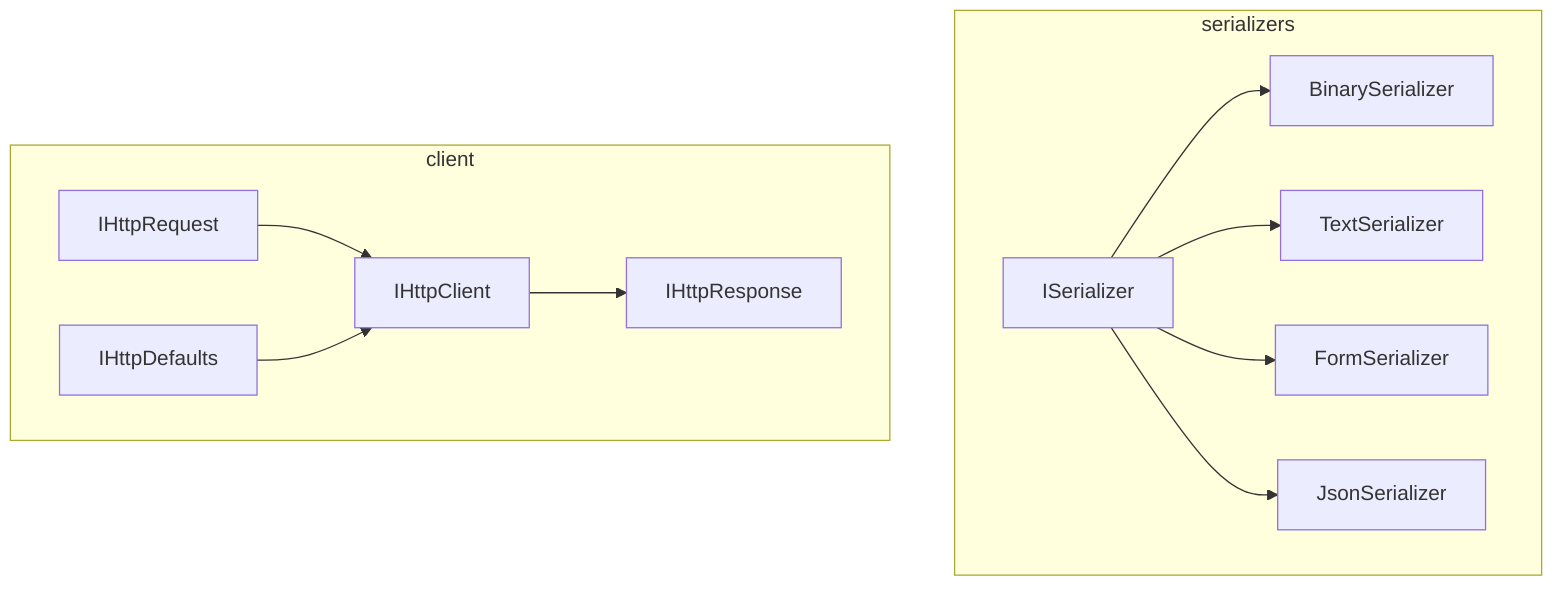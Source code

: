 graph TB
  subgraph serializers
    ISerializer --> BinarySerializer
    ISerializer --> TextSerializer
    ISerializer --> FormSerializer
    ISerializer --> JsonSerializer
  end
  subgraph client
    IHttpRequest --> IHttpClient
    IHttpDefaults --> IHttpClient
    IHttpClient --> IHttpResponse
  end